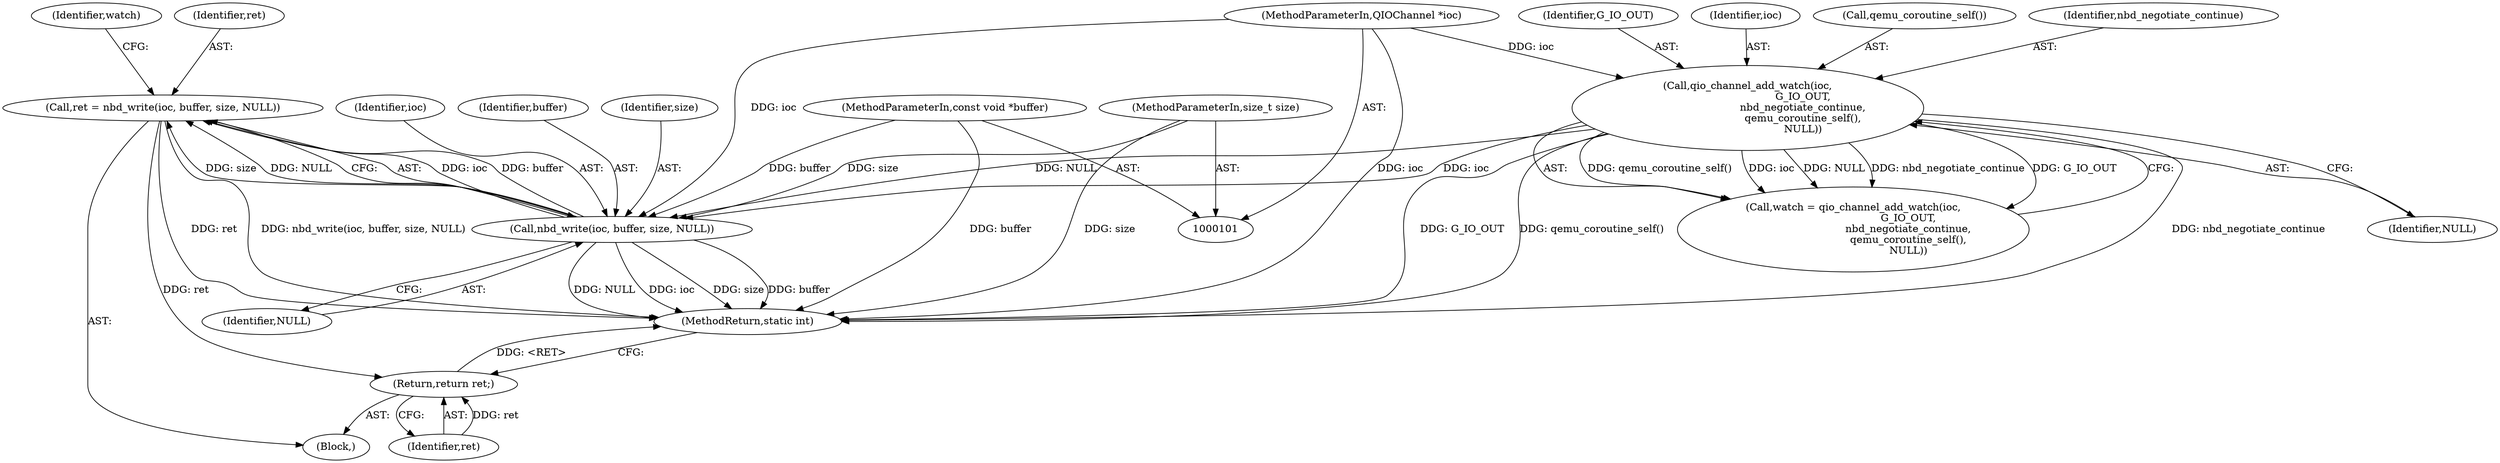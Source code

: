digraph "1_qemu_2b0bbc4f8809c972bad134bc1a2570dbb01dea0b_2@API" {
"1000118" [label="(Call,ret = nbd_write(ioc, buffer, size, NULL))"];
"1000120" [label="(Call,nbd_write(ioc, buffer, size, NULL))"];
"1000112" [label="(Call,qio_channel_add_watch(ioc,\n                                  G_IO_OUT,\n                                  nbd_negotiate_continue,\n                                  qemu_coroutine_self(),\n                                  NULL))"];
"1000102" [label="(MethodParameterIn,QIOChannel *ioc)"];
"1000103" [label="(MethodParameterIn,const void *buffer)"];
"1000104" [label="(MethodParameterIn,size_t size)"];
"1000127" [label="(Return,return ret;)"];
"1000127" [label="(Return,return ret;)"];
"1000122" [label="(Identifier,buffer)"];
"1000105" [label="(Block,)"];
"1000102" [label="(MethodParameterIn,QIOChannel *ioc)"];
"1000113" [label="(Identifier,ioc)"];
"1000124" [label="(Identifier,NULL)"];
"1000116" [label="(Call,qemu_coroutine_self())"];
"1000123" [label="(Identifier,size)"];
"1000118" [label="(Call,ret = nbd_write(ioc, buffer, size, NULL))"];
"1000126" [label="(Identifier,watch)"];
"1000128" [label="(Identifier,ret)"];
"1000104" [label="(MethodParameterIn,size_t size)"];
"1000129" [label="(MethodReturn,static int)"];
"1000103" [label="(MethodParameterIn,const void *buffer)"];
"1000115" [label="(Identifier,nbd_negotiate_continue)"];
"1000120" [label="(Call,nbd_write(ioc, buffer, size, NULL))"];
"1000112" [label="(Call,qio_channel_add_watch(ioc,\n                                  G_IO_OUT,\n                                  nbd_negotiate_continue,\n                                  qemu_coroutine_self(),\n                                  NULL))"];
"1000121" [label="(Identifier,ioc)"];
"1000110" [label="(Call,watch = qio_channel_add_watch(ioc,\n                                  G_IO_OUT,\n                                  nbd_negotiate_continue,\n                                  qemu_coroutine_self(),\n                                  NULL))"];
"1000117" [label="(Identifier,NULL)"];
"1000114" [label="(Identifier,G_IO_OUT)"];
"1000119" [label="(Identifier,ret)"];
"1000118" -> "1000105"  [label="AST: "];
"1000118" -> "1000120"  [label="CFG: "];
"1000119" -> "1000118"  [label="AST: "];
"1000120" -> "1000118"  [label="AST: "];
"1000126" -> "1000118"  [label="CFG: "];
"1000118" -> "1000129"  [label="DDG: ret"];
"1000118" -> "1000129"  [label="DDG: nbd_write(ioc, buffer, size, NULL)"];
"1000120" -> "1000118"  [label="DDG: ioc"];
"1000120" -> "1000118"  [label="DDG: buffer"];
"1000120" -> "1000118"  [label="DDG: size"];
"1000120" -> "1000118"  [label="DDG: NULL"];
"1000118" -> "1000127"  [label="DDG: ret"];
"1000120" -> "1000124"  [label="CFG: "];
"1000121" -> "1000120"  [label="AST: "];
"1000122" -> "1000120"  [label="AST: "];
"1000123" -> "1000120"  [label="AST: "];
"1000124" -> "1000120"  [label="AST: "];
"1000120" -> "1000129"  [label="DDG: size"];
"1000120" -> "1000129"  [label="DDG: buffer"];
"1000120" -> "1000129"  [label="DDG: NULL"];
"1000120" -> "1000129"  [label="DDG: ioc"];
"1000112" -> "1000120"  [label="DDG: ioc"];
"1000112" -> "1000120"  [label="DDG: NULL"];
"1000102" -> "1000120"  [label="DDG: ioc"];
"1000103" -> "1000120"  [label="DDG: buffer"];
"1000104" -> "1000120"  [label="DDG: size"];
"1000112" -> "1000110"  [label="AST: "];
"1000112" -> "1000117"  [label="CFG: "];
"1000113" -> "1000112"  [label="AST: "];
"1000114" -> "1000112"  [label="AST: "];
"1000115" -> "1000112"  [label="AST: "];
"1000116" -> "1000112"  [label="AST: "];
"1000117" -> "1000112"  [label="AST: "];
"1000110" -> "1000112"  [label="CFG: "];
"1000112" -> "1000129"  [label="DDG: G_IO_OUT"];
"1000112" -> "1000129"  [label="DDG: qemu_coroutine_self()"];
"1000112" -> "1000129"  [label="DDG: nbd_negotiate_continue"];
"1000112" -> "1000110"  [label="DDG: qemu_coroutine_self()"];
"1000112" -> "1000110"  [label="DDG: ioc"];
"1000112" -> "1000110"  [label="DDG: NULL"];
"1000112" -> "1000110"  [label="DDG: nbd_negotiate_continue"];
"1000112" -> "1000110"  [label="DDG: G_IO_OUT"];
"1000102" -> "1000112"  [label="DDG: ioc"];
"1000102" -> "1000101"  [label="AST: "];
"1000102" -> "1000129"  [label="DDG: ioc"];
"1000103" -> "1000101"  [label="AST: "];
"1000103" -> "1000129"  [label="DDG: buffer"];
"1000104" -> "1000101"  [label="AST: "];
"1000104" -> "1000129"  [label="DDG: size"];
"1000127" -> "1000105"  [label="AST: "];
"1000127" -> "1000128"  [label="CFG: "];
"1000128" -> "1000127"  [label="AST: "];
"1000129" -> "1000127"  [label="CFG: "];
"1000127" -> "1000129"  [label="DDG: <RET>"];
"1000128" -> "1000127"  [label="DDG: ret"];
}
